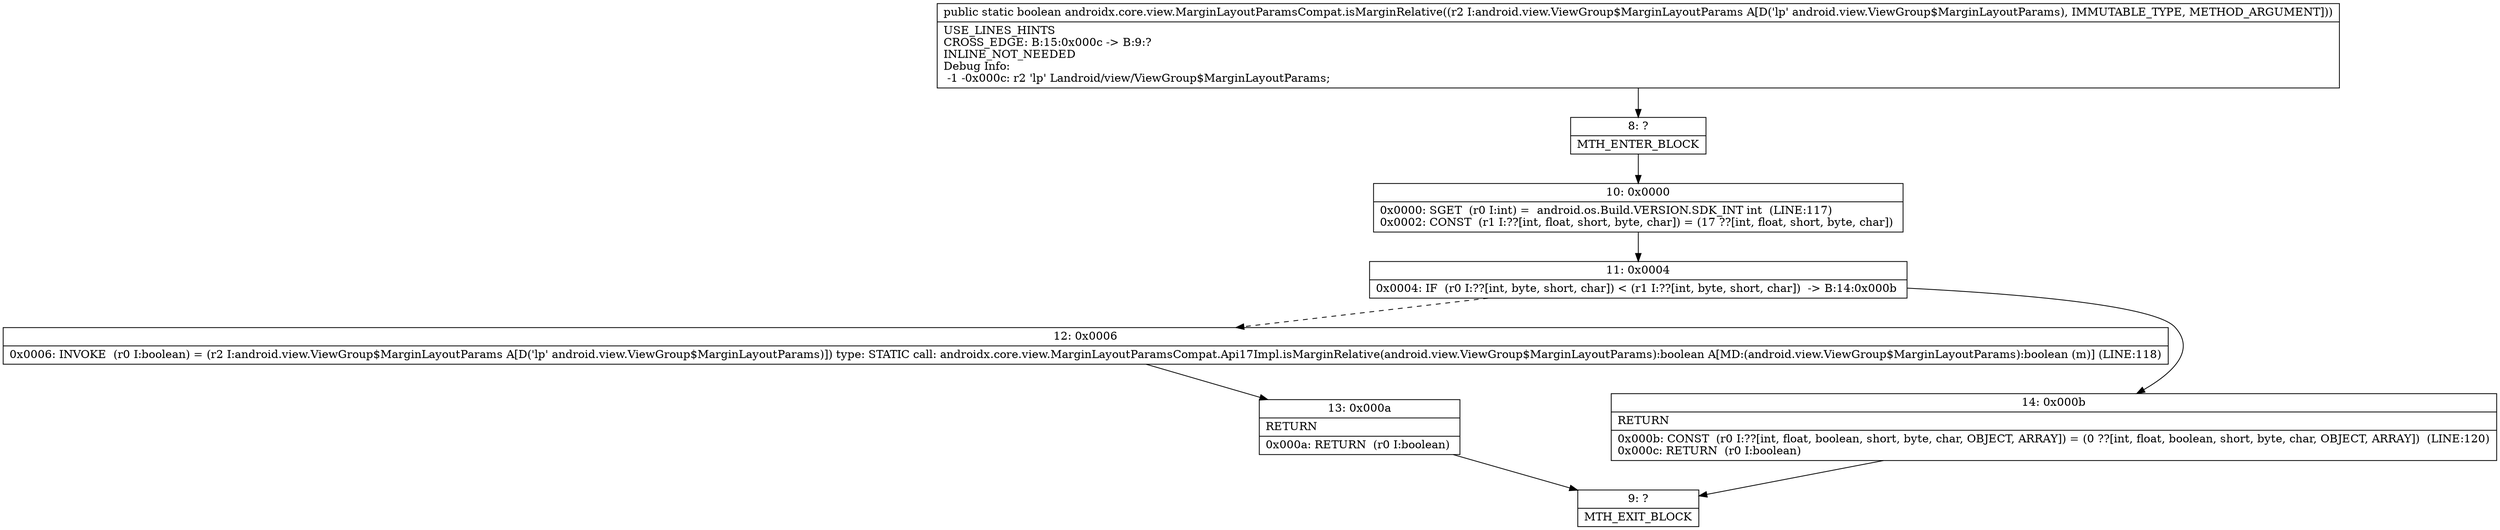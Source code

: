 digraph "CFG forandroidx.core.view.MarginLayoutParamsCompat.isMarginRelative(Landroid\/view\/ViewGroup$MarginLayoutParams;)Z" {
Node_8 [shape=record,label="{8\:\ ?|MTH_ENTER_BLOCK\l}"];
Node_10 [shape=record,label="{10\:\ 0x0000|0x0000: SGET  (r0 I:int) =  android.os.Build.VERSION.SDK_INT int  (LINE:117)\l0x0002: CONST  (r1 I:??[int, float, short, byte, char]) = (17 ??[int, float, short, byte, char]) \l}"];
Node_11 [shape=record,label="{11\:\ 0x0004|0x0004: IF  (r0 I:??[int, byte, short, char]) \< (r1 I:??[int, byte, short, char])  \-\> B:14:0x000b \l}"];
Node_12 [shape=record,label="{12\:\ 0x0006|0x0006: INVOKE  (r0 I:boolean) = (r2 I:android.view.ViewGroup$MarginLayoutParams A[D('lp' android.view.ViewGroup$MarginLayoutParams)]) type: STATIC call: androidx.core.view.MarginLayoutParamsCompat.Api17Impl.isMarginRelative(android.view.ViewGroup$MarginLayoutParams):boolean A[MD:(android.view.ViewGroup$MarginLayoutParams):boolean (m)] (LINE:118)\l}"];
Node_13 [shape=record,label="{13\:\ 0x000a|RETURN\l|0x000a: RETURN  (r0 I:boolean) \l}"];
Node_9 [shape=record,label="{9\:\ ?|MTH_EXIT_BLOCK\l}"];
Node_14 [shape=record,label="{14\:\ 0x000b|RETURN\l|0x000b: CONST  (r0 I:??[int, float, boolean, short, byte, char, OBJECT, ARRAY]) = (0 ??[int, float, boolean, short, byte, char, OBJECT, ARRAY])  (LINE:120)\l0x000c: RETURN  (r0 I:boolean) \l}"];
MethodNode[shape=record,label="{public static boolean androidx.core.view.MarginLayoutParamsCompat.isMarginRelative((r2 I:android.view.ViewGroup$MarginLayoutParams A[D('lp' android.view.ViewGroup$MarginLayoutParams), IMMUTABLE_TYPE, METHOD_ARGUMENT]))  | USE_LINES_HINTS\lCROSS_EDGE: B:15:0x000c \-\> B:9:?\lINLINE_NOT_NEEDED\lDebug Info:\l  \-1 \-0x000c: r2 'lp' Landroid\/view\/ViewGroup$MarginLayoutParams;\l}"];
MethodNode -> Node_8;Node_8 -> Node_10;
Node_10 -> Node_11;
Node_11 -> Node_12[style=dashed];
Node_11 -> Node_14;
Node_12 -> Node_13;
Node_13 -> Node_9;
Node_14 -> Node_9;
}

